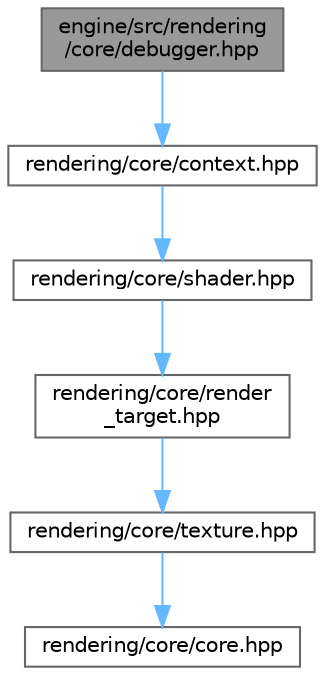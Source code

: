 digraph "engine/src/rendering/core/debugger.hpp"
{
 // LATEX_PDF_SIZE
  bgcolor="transparent";
  edge [fontname=Helvetica,fontsize=10,labelfontname=Helvetica,labelfontsize=10];
  node [fontname=Helvetica,fontsize=10,shape=box,height=0.2,width=0.4];
  Node1 [id="Node000001",label="engine/src/rendering\l/core/debugger.hpp",height=0.2,width=0.4,color="gray40", fillcolor="grey60", style="filled", fontcolor="black",tooltip=" "];
  Node1 -> Node2 [id="edge16_Node000001_Node000002",color="steelblue1",style="solid",tooltip=" "];
  Node2 [id="Node000002",label="rendering/core/context.hpp",height=0.2,width=0.4,color="grey40", fillcolor="white", style="filled",URL="$rendering_2core_2context_8hpp.html",tooltip=" "];
  Node2 -> Node3 [id="edge17_Node000002_Node000003",color="steelblue1",style="solid",tooltip=" "];
  Node3 [id="Node000003",label="rendering/core/shader.hpp",height=0.2,width=0.4,color="grey40", fillcolor="white", style="filled",URL="$shader_8hpp.html",tooltip=" "];
  Node3 -> Node4 [id="edge18_Node000003_Node000004",color="steelblue1",style="solid",tooltip=" "];
  Node4 [id="Node000004",label="rendering/core/render\l_target.hpp",height=0.2,width=0.4,color="grey40", fillcolor="white", style="filled",URL="$render__target_8hpp.html",tooltip=" "];
  Node4 -> Node5 [id="edge19_Node000004_Node000005",color="steelblue1",style="solid",tooltip=" "];
  Node5 [id="Node000005",label="rendering/core/texture.hpp",height=0.2,width=0.4,color="grey40", fillcolor="white", style="filled",URL="$texture_8hpp.html",tooltip=" "];
  Node5 -> Node6 [id="edge20_Node000005_Node000006",color="steelblue1",style="solid",tooltip=" "];
  Node6 [id="Node000006",label="rendering/core/core.hpp",height=0.2,width=0.4,color="grey40", fillcolor="white", style="filled",URL="$rendering_2core_2core_8hpp.html",tooltip=" "];
}
